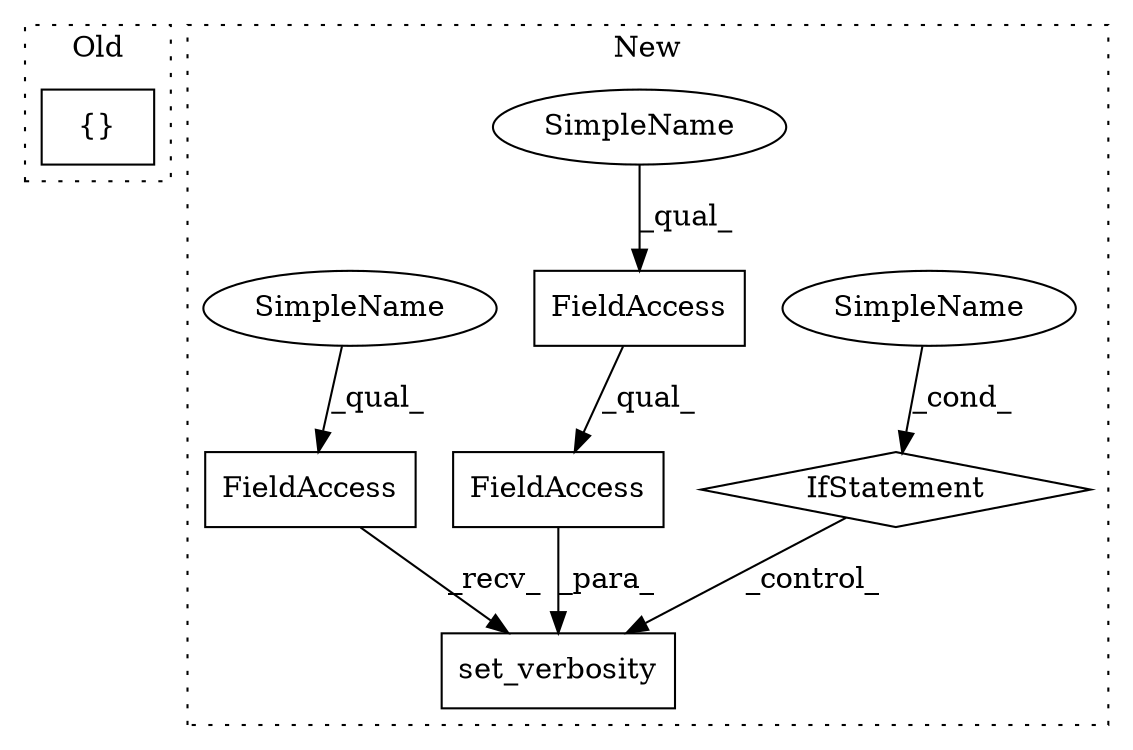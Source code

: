 digraph G {
subgraph cluster0 {
1 [label="{}" a="4" s="3625,3641" l="1,1" shape="box"];
label = "Old";
style="dotted";
}
subgraph cluster1 {
2 [label="set_verbosity" a="32" s="1873,1910" l="14,1" shape="box"];
3 [label="FieldAccess" a="22" s="1887" l="23" shape="box"];
4 [label="FieldAccess" a="22" s="1854" l="18" shape="box"];
5 [label="FieldAccess" a="22" s="1887" l="18" shape="box"];
6 [label="IfStatement" a="25" s="1717,1764" l="4,2" shape="diamond"];
7 [label="SimpleName" a="42" s="" l="" shape="ellipse"];
8 [label="SimpleName" a="42" s="1887" l="10" shape="ellipse"];
9 [label="SimpleName" a="42" s="1854" l="10" shape="ellipse"];
label = "New";
style="dotted";
}
3 -> 2 [label="_para_"];
4 -> 2 [label="_recv_"];
5 -> 3 [label="_qual_"];
6 -> 2 [label="_control_"];
7 -> 6 [label="_cond_"];
8 -> 5 [label="_qual_"];
9 -> 4 [label="_qual_"];
}
